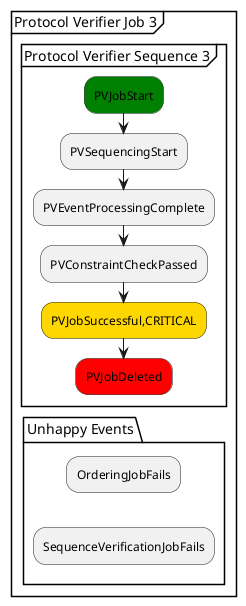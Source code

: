 @startuml
partition "Protocol Verifier Job 3" {
  group "Protocol Verifier Sequence 3"
    #green:PVJobStart;
    :PVSequencingStart;
    :PVEventProcessingComplete;
    :PVConstraintCheckPassed;
    #gold:PVJobSuccessful,CRITICAL;
    #red:PVJobDeleted;  
    detach
  end group
package "Unhappy Events" {
  :OrderingJobFails;
  kill
  :SequenceVerificationJobFails;
  kill 
}
}
@enduml
